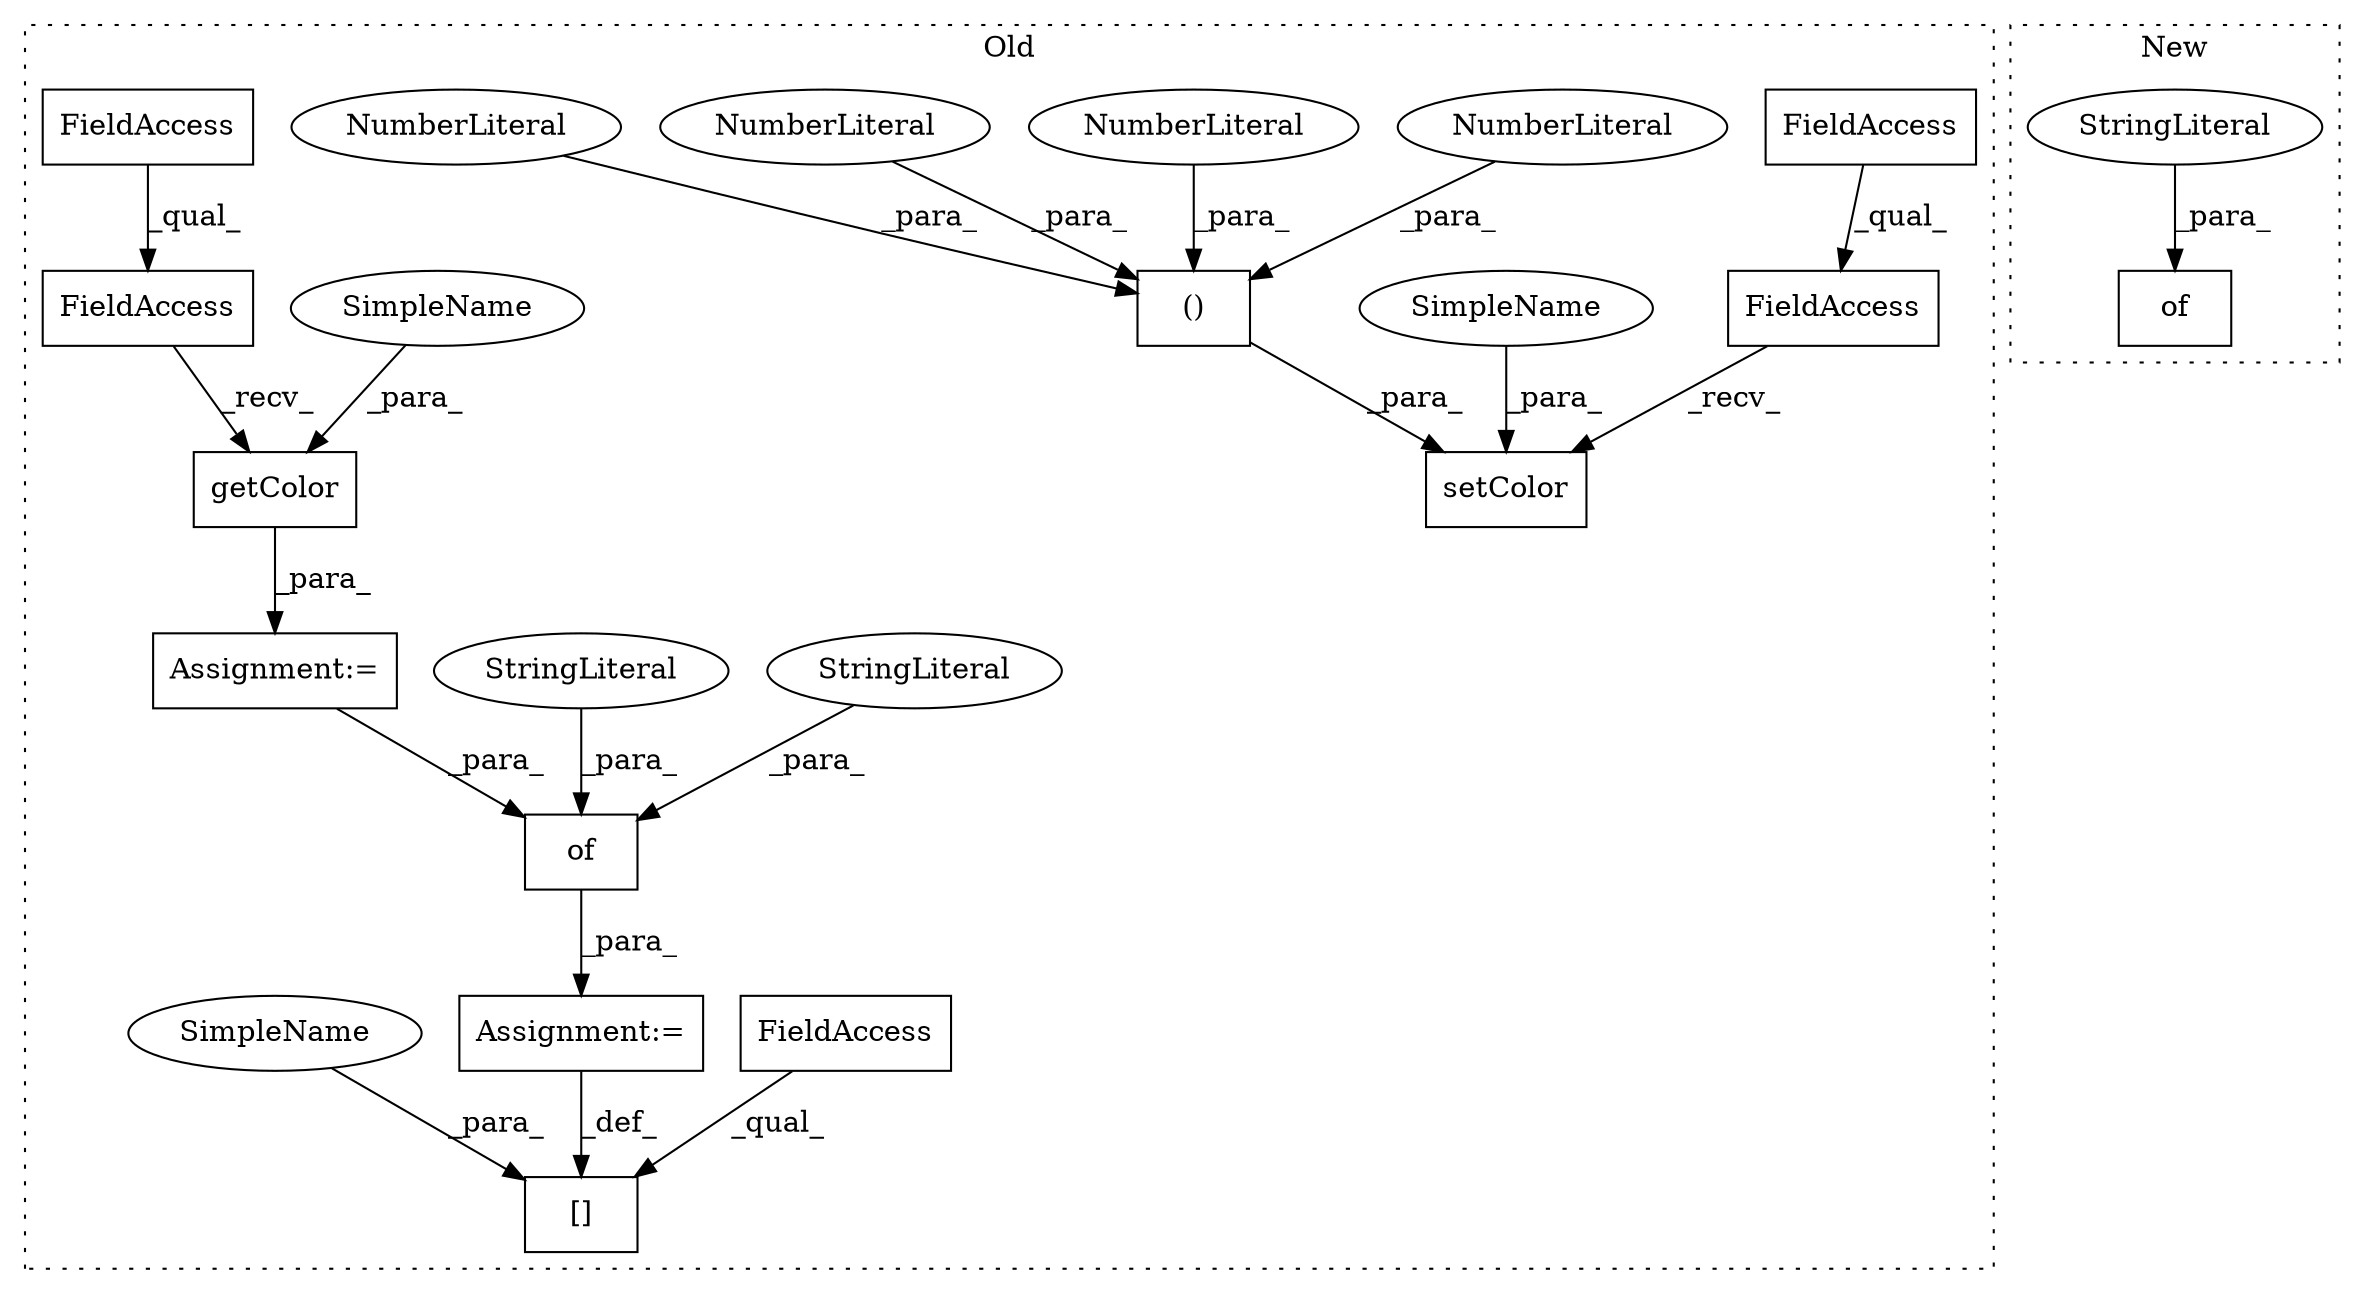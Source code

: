 digraph G {
subgraph cluster0 {
1 [label="getColor" a="32" s="4932,4947" l="9,1" shape="box"];
3 [label="[]" a="2" s="4962,4990" l="22,1" shape="box"];
4 [label="FieldAccess" a="22" s="4962" l="21" shape="box"];
5 [label="of" a="32" s="4996,5048" l="3,1" shape="box"];
6 [label="setColor" a="32" s="5166,5242" l="9,2" shape="box"];
7 [label="()" a="106" s="5195" l="47" shape="box"];
8 [label="NumberLiteral" a="34" s="5225" l="3" shape="ellipse"];
9 [label="NumberLiteral" a="34" s="5209" l="3" shape="ellipse"];
10 [label="NumberLiteral" a="34" s="5195" l="1" shape="ellipse"];
11 [label="NumberLiteral" a="34" s="5241" l="1" shape="ellipse"];
12 [label="Assignment:=" a="7" s="4991" l="1" shape="box"];
13 [label="StringLiteral" a="45" s="5035" l="7" shape="ellipse"];
14 [label="Assignment:=" a="7" s="4901" l="1" shape="box"];
16 [label="StringLiteral" a="45" s="4999" l="18" shape="ellipse"];
17 [label="FieldAccess" a="22" s="5136" l="29" shape="box"];
18 [label="FieldAccess" a="22" s="4902" l="29" shape="box"];
19 [label="FieldAccess" a="22" s="4902" l="21" shape="box"];
20 [label="FieldAccess" a="22" s="5136" l="21" shape="box"];
21 [label="SimpleName" a="42" s="5175" l="6" shape="ellipse"];
22 [label="SimpleName" a="42" s="4941" l="6" shape="ellipse"];
23 [label="SimpleName" a="42" s="4984" l="6" shape="ellipse"];
label = "Old";
style="dotted";
}
subgraph cluster1 {
2 [label="of" a="32" s="4799,4837" l="3,1" shape="box"];
15 [label="StringLiteral" a="45" s="4802" l="18" shape="ellipse"];
label = "New";
style="dotted";
}
1 -> 14 [label="_para_"];
4 -> 3 [label="_qual_"];
5 -> 12 [label="_para_"];
7 -> 6 [label="_para_"];
8 -> 7 [label="_para_"];
9 -> 7 [label="_para_"];
10 -> 7 [label="_para_"];
11 -> 7 [label="_para_"];
12 -> 3 [label="_def_"];
13 -> 5 [label="_para_"];
14 -> 5 [label="_para_"];
15 -> 2 [label="_para_"];
16 -> 5 [label="_para_"];
17 -> 6 [label="_recv_"];
18 -> 1 [label="_recv_"];
19 -> 18 [label="_qual_"];
20 -> 17 [label="_qual_"];
21 -> 6 [label="_para_"];
22 -> 1 [label="_para_"];
23 -> 3 [label="_para_"];
}